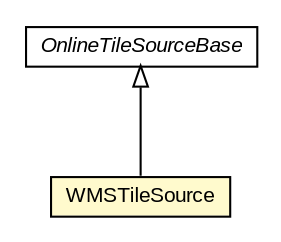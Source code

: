 #!/usr/local/bin/dot
#
# Class diagram 
# Generated by UMLGraph version R5_6-24-gf6e263 (http://www.umlgraph.org/)
#

digraph G {
	edge [fontname="arial",fontsize=10,labelfontname="arial",labelfontsize=10];
	node [fontname="arial",fontsize=10,shape=plaintext];
	nodesep=0.25;
	ranksep=0.5;
	// org.osmdroid.tileprovider.tilesource.OnlineTileSourceBase
	c320365 [label=<<table title="org.osmdroid.tileprovider.tilesource.OnlineTileSourceBase" border="0" cellborder="1" cellspacing="0" cellpadding="2" port="p" href="../tileprovider/tilesource/OnlineTileSourceBase.html">
		<tr><td><table border="0" cellspacing="0" cellpadding="1">
<tr><td align="center" balign="center"><font face="arial italic"> OnlineTileSourceBase </font></td></tr>
		</table></td></tr>
		</table>>, URL="../tileprovider/tilesource/OnlineTileSourceBase.html", fontname="arial", fontcolor="black", fontsize=10.0];
	// org.osmdroid.wms.WMSTileSource
	c320586 [label=<<table title="org.osmdroid.wms.WMSTileSource" border="0" cellborder="1" cellspacing="0" cellpadding="2" port="p" bgcolor="lemonChiffon" href="./WMSTileSource.html">
		<tr><td><table border="0" cellspacing="0" cellpadding="1">
<tr><td align="center" balign="center"> WMSTileSource </td></tr>
		</table></td></tr>
		</table>>, URL="./WMSTileSource.html", fontname="arial", fontcolor="black", fontsize=10.0];
	//org.osmdroid.wms.WMSTileSource extends org.osmdroid.tileprovider.tilesource.OnlineTileSourceBase
	c320365:p -> c320586:p [dir=back,arrowtail=empty];
}

